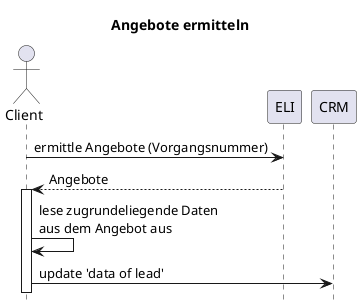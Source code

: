 @startuml
hide footbox

title Angebote ermitteln
actor Client
participant ELI as eli
participant "CRM" as crm

Client -> eli: ermittle Angebote (Vorgangsnummer)
eli --> Client: Angebote
activate Client
Client -> Client: lese zugrundeliegende Daten\naus dem Angebot aus
Client -> crm: update 'data of lead'

@enduml